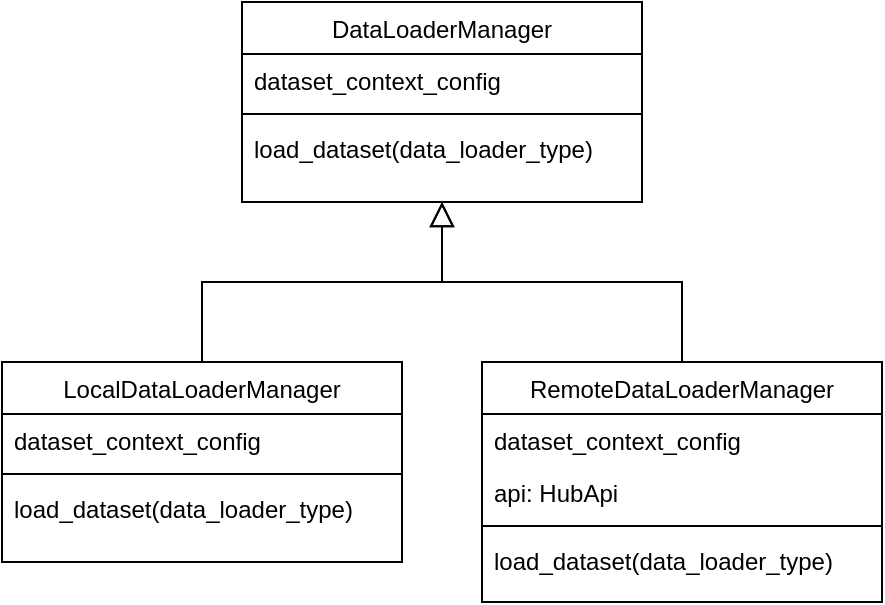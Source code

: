 <mxfile version="21.5.2" type="github" pages="2">
  <diagram id="C5RBs43oDa-KdzZeNtuy" name="v_0.1">
    <mxGraphModel dx="1839" dy="679" grid="1" gridSize="10" guides="1" tooltips="1" connect="1" arrows="1" fold="1" page="1" pageScale="1" pageWidth="827" pageHeight="1169" math="0" shadow="0">
      <root>
        <mxCell id="WIyWlLk6GJQsqaUBKTNV-0" />
        <mxCell id="WIyWlLk6GJQsqaUBKTNV-1" parent="WIyWlLk6GJQsqaUBKTNV-0" />
        <mxCell id="bggW8caEcqMbsjay8aiF-5" value="" style="rounded=0;orthogonalLoop=1;jettySize=auto;html=1;entryX=0.5;entryY=1;entryDx=0;entryDy=0;endArrow=block;endFill=0;endSize=10;startSize=10;exitX=0.5;exitY=0;exitDx=0;exitDy=0;edgeStyle=orthogonalEdgeStyle;" edge="1" parent="WIyWlLk6GJQsqaUBKTNV-1" source="mkIfRLMKfFLiGhOgmDnM-0" target="bggW8caEcqMbsjay8aiF-0">
          <mxGeometry relative="1" as="geometry">
            <mxPoint x="230" y="300" as="targetPoint" />
          </mxGeometry>
        </mxCell>
        <mxCell id="mkIfRLMKfFLiGhOgmDnM-0" value="RemoteDataLoaderManager" style="swimlane;fontStyle=0;align=center;verticalAlign=top;childLayout=stackLayout;horizontal=1;startSize=26;horizontalStack=0;resizeParent=1;resizeLast=0;collapsible=1;marginBottom=0;rounded=0;shadow=0;strokeWidth=1;" vertex="1" parent="WIyWlLk6GJQsqaUBKTNV-1">
          <mxGeometry x="120" y="360" width="200" height="120" as="geometry">
            <mxRectangle x="130" y="380" width="160" height="26" as="alternateBounds" />
          </mxGeometry>
        </mxCell>
        <mxCell id="mkIfRLMKfFLiGhOgmDnM-1" value="dataset_context_config" style="text;align=left;verticalAlign=top;spacingLeft=4;spacingRight=4;overflow=hidden;rotatable=0;points=[[0,0.5],[1,0.5]];portConstraint=eastwest;" vertex="1" parent="mkIfRLMKfFLiGhOgmDnM-0">
          <mxGeometry y="26" width="200" height="26" as="geometry" />
        </mxCell>
        <mxCell id="mkIfRLMKfFLiGhOgmDnM-2" value="api: HubApi" style="text;align=left;verticalAlign=top;spacingLeft=4;spacingRight=4;overflow=hidden;rotatable=0;points=[[0,0.5],[1,0.5]];portConstraint=eastwest;rounded=0;shadow=0;html=0;" vertex="1" parent="mkIfRLMKfFLiGhOgmDnM-0">
          <mxGeometry y="52" width="200" height="26" as="geometry" />
        </mxCell>
        <mxCell id="mkIfRLMKfFLiGhOgmDnM-3" value="" style="line;html=1;strokeWidth=1;align=left;verticalAlign=middle;spacingTop=-1;spacingLeft=3;spacingRight=3;rotatable=0;labelPosition=right;points=[];portConstraint=eastwest;" vertex="1" parent="mkIfRLMKfFLiGhOgmDnM-0">
          <mxGeometry y="78" width="200" height="8" as="geometry" />
        </mxCell>
        <mxCell id="mkIfRLMKfFLiGhOgmDnM-4" value="load_dataset(data_loader_type)" style="text;align=left;verticalAlign=top;spacingLeft=4;spacingRight=4;overflow=hidden;rotatable=0;points=[[0,0.5],[1,0.5]];portConstraint=eastwest;fontStyle=0" vertex="1" parent="mkIfRLMKfFLiGhOgmDnM-0">
          <mxGeometry y="86" width="200" height="26" as="geometry" />
        </mxCell>
        <mxCell id="bggW8caEcqMbsjay8aiF-0" value="DataLoaderManager" style="swimlane;fontStyle=0;align=center;verticalAlign=top;childLayout=stackLayout;horizontal=1;startSize=26;horizontalStack=0;resizeParent=1;resizeLast=0;collapsible=1;marginBottom=0;rounded=0;shadow=0;strokeWidth=1;" vertex="1" parent="WIyWlLk6GJQsqaUBKTNV-1">
          <mxGeometry y="180" width="200" height="100" as="geometry">
            <mxRectangle x="130" y="380" width="160" height="26" as="alternateBounds" />
          </mxGeometry>
        </mxCell>
        <mxCell id="bggW8caEcqMbsjay8aiF-1" value="dataset_context_config" style="text;align=left;verticalAlign=top;spacingLeft=4;spacingRight=4;overflow=hidden;rotatable=0;points=[[0,0.5],[1,0.5]];portConstraint=eastwest;" vertex="1" parent="bggW8caEcqMbsjay8aiF-0">
          <mxGeometry y="26" width="200" height="26" as="geometry" />
        </mxCell>
        <mxCell id="bggW8caEcqMbsjay8aiF-3" value="" style="line;html=1;strokeWidth=1;align=left;verticalAlign=middle;spacingTop=-1;spacingLeft=3;spacingRight=3;rotatable=0;labelPosition=right;points=[];portConstraint=eastwest;" vertex="1" parent="bggW8caEcqMbsjay8aiF-0">
          <mxGeometry y="52" width="200" height="8" as="geometry" />
        </mxCell>
        <mxCell id="bggW8caEcqMbsjay8aiF-4" value="load_dataset(data_loader_type)" style="text;align=left;verticalAlign=top;spacingLeft=4;spacingRight=4;overflow=hidden;rotatable=0;points=[[0,0.5],[1,0.5]];portConstraint=eastwest;fontStyle=0" vertex="1" parent="bggW8caEcqMbsjay8aiF-0">
          <mxGeometry y="60" width="200" height="26" as="geometry" />
        </mxCell>
        <mxCell id="tjKZMXYK2fLk1N85MihW-0" value="LocalDataLoaderManager" style="swimlane;fontStyle=0;align=center;verticalAlign=top;childLayout=stackLayout;horizontal=1;startSize=26;horizontalStack=0;resizeParent=1;resizeLast=0;collapsible=1;marginBottom=0;rounded=0;shadow=0;strokeWidth=1;" vertex="1" parent="WIyWlLk6GJQsqaUBKTNV-1">
          <mxGeometry x="-120" y="360" width="200" height="100" as="geometry">
            <mxRectangle x="130" y="380" width="160" height="26" as="alternateBounds" />
          </mxGeometry>
        </mxCell>
        <mxCell id="tjKZMXYK2fLk1N85MihW-1" value="dataset_context_config" style="text;align=left;verticalAlign=top;spacingLeft=4;spacingRight=4;overflow=hidden;rotatable=0;points=[[0,0.5],[1,0.5]];portConstraint=eastwest;" vertex="1" parent="tjKZMXYK2fLk1N85MihW-0">
          <mxGeometry y="26" width="200" height="26" as="geometry" />
        </mxCell>
        <mxCell id="tjKZMXYK2fLk1N85MihW-3" value="" style="line;html=1;strokeWidth=1;align=left;verticalAlign=middle;spacingTop=-1;spacingLeft=3;spacingRight=3;rotatable=0;labelPosition=right;points=[];portConstraint=eastwest;" vertex="1" parent="tjKZMXYK2fLk1N85MihW-0">
          <mxGeometry y="52" width="200" height="8" as="geometry" />
        </mxCell>
        <mxCell id="tjKZMXYK2fLk1N85MihW-4" value="load_dataset(data_loader_type)" style="text;align=left;verticalAlign=top;spacingLeft=4;spacingRight=4;overflow=hidden;rotatable=0;points=[[0,0.5],[1,0.5]];portConstraint=eastwest;fontStyle=0" vertex="1" parent="tjKZMXYK2fLk1N85MihW-0">
          <mxGeometry y="60" width="200" height="26" as="geometry" />
        </mxCell>
        <mxCell id="tjKZMXYK2fLk1N85MihW-5" value="" style="rounded=0;orthogonalLoop=1;jettySize=auto;html=1;endArrow=block;endFill=0;endSize=10;startSize=10;exitX=0.5;exitY=0;exitDx=0;exitDy=0;entryX=0.5;entryY=1;entryDx=0;entryDy=0;edgeStyle=orthogonalEdgeStyle;" edge="1" parent="WIyWlLk6GJQsqaUBKTNV-1" source="tjKZMXYK2fLk1N85MihW-0" target="bggW8caEcqMbsjay8aiF-0">
          <mxGeometry relative="1" as="geometry">
            <mxPoint x="230" y="370" as="sourcePoint" />
            <mxPoint x="210" y="280" as="targetPoint" />
          </mxGeometry>
        </mxCell>
      </root>
    </mxGraphModel>
  </diagram>
  <diagram id="YephYANBv8AwVeuibEls" name="demo">
    <mxGraphModel dx="1012" dy="679" grid="1" gridSize="10" guides="1" tooltips="1" connect="1" arrows="1" fold="1" page="1" pageScale="1" pageWidth="827" pageHeight="1169" math="0" shadow="0">
      <root>
        <mxCell id="0" />
        <mxCell id="1" parent="0" />
        <mxCell id="u9p4KUIXh91cp5A50ya_-1" value="Person" style="swimlane;fontStyle=2;align=center;verticalAlign=top;childLayout=stackLayout;horizontal=1;startSize=26;horizontalStack=0;resizeParent=1;resizeLast=0;collapsible=1;marginBottom=0;rounded=0;shadow=0;strokeWidth=1;" vertex="1" parent="1">
          <mxGeometry x="220" y="120" width="160" height="138" as="geometry">
            <mxRectangle x="230" y="140" width="160" height="26" as="alternateBounds" />
          </mxGeometry>
        </mxCell>
        <mxCell id="u9p4KUIXh91cp5A50ya_-2" value="Name" style="text;align=left;verticalAlign=top;spacingLeft=4;spacingRight=4;overflow=hidden;rotatable=0;points=[[0,0.5],[1,0.5]];portConstraint=eastwest;" vertex="1" parent="u9p4KUIXh91cp5A50ya_-1">
          <mxGeometry y="26" width="160" height="26" as="geometry" />
        </mxCell>
        <mxCell id="u9p4KUIXh91cp5A50ya_-3" value="Phone Number" style="text;align=left;verticalAlign=top;spacingLeft=4;spacingRight=4;overflow=hidden;rotatable=0;points=[[0,0.5],[1,0.5]];portConstraint=eastwest;rounded=0;shadow=0;html=0;" vertex="1" parent="u9p4KUIXh91cp5A50ya_-1">
          <mxGeometry y="52" width="160" height="26" as="geometry" />
        </mxCell>
        <mxCell id="u9p4KUIXh91cp5A50ya_-4" value="Email Address" style="text;align=left;verticalAlign=top;spacingLeft=4;spacingRight=4;overflow=hidden;rotatable=0;points=[[0,0.5],[1,0.5]];portConstraint=eastwest;rounded=0;shadow=0;html=0;" vertex="1" parent="u9p4KUIXh91cp5A50ya_-1">
          <mxGeometry y="78" width="160" height="26" as="geometry" />
        </mxCell>
        <mxCell id="u9p4KUIXh91cp5A50ya_-5" value="" style="line;html=1;strokeWidth=1;align=left;verticalAlign=middle;spacingTop=-1;spacingLeft=3;spacingRight=3;rotatable=0;labelPosition=right;points=[];portConstraint=eastwest;" vertex="1" parent="u9p4KUIXh91cp5A50ya_-1">
          <mxGeometry y="104" width="160" height="8" as="geometry" />
        </mxCell>
        <mxCell id="u9p4KUIXh91cp5A50ya_-6" value="Purchase Parking Pass" style="text;align=left;verticalAlign=top;spacingLeft=4;spacingRight=4;overflow=hidden;rotatable=0;points=[[0,0.5],[1,0.5]];portConstraint=eastwest;" vertex="1" parent="u9p4KUIXh91cp5A50ya_-1">
          <mxGeometry y="112" width="160" height="26" as="geometry" />
        </mxCell>
        <mxCell id="u9p4KUIXh91cp5A50ya_-7" value="Student" style="swimlane;fontStyle=0;align=center;verticalAlign=top;childLayout=stackLayout;horizontal=1;startSize=26;horizontalStack=0;resizeParent=1;resizeLast=0;collapsible=1;marginBottom=0;rounded=0;shadow=0;strokeWidth=1;" vertex="1" parent="1">
          <mxGeometry x="120" y="360" width="160" height="138" as="geometry">
            <mxRectangle x="130" y="380" width="160" height="26" as="alternateBounds" />
          </mxGeometry>
        </mxCell>
        <mxCell id="u9p4KUIXh91cp5A50ya_-8" value="Student Number" style="text;align=left;verticalAlign=top;spacingLeft=4;spacingRight=4;overflow=hidden;rotatable=0;points=[[0,0.5],[1,0.5]];portConstraint=eastwest;" vertex="1" parent="u9p4KUIXh91cp5A50ya_-7">
          <mxGeometry y="26" width="160" height="26" as="geometry" />
        </mxCell>
        <mxCell id="u9p4KUIXh91cp5A50ya_-9" value="Average Mark" style="text;align=left;verticalAlign=top;spacingLeft=4;spacingRight=4;overflow=hidden;rotatable=0;points=[[0,0.5],[1,0.5]];portConstraint=eastwest;rounded=0;shadow=0;html=0;" vertex="1" parent="u9p4KUIXh91cp5A50ya_-7">
          <mxGeometry y="52" width="160" height="26" as="geometry" />
        </mxCell>
        <mxCell id="u9p4KUIXh91cp5A50ya_-10" value="" style="line;html=1;strokeWidth=1;align=left;verticalAlign=middle;spacingTop=-1;spacingLeft=3;spacingRight=3;rotatable=0;labelPosition=right;points=[];portConstraint=eastwest;" vertex="1" parent="u9p4KUIXh91cp5A50ya_-7">
          <mxGeometry y="78" width="160" height="8" as="geometry" />
        </mxCell>
        <mxCell id="u9p4KUIXh91cp5A50ya_-11" value="Is Eligible To Enroll" style="text;align=left;verticalAlign=top;spacingLeft=4;spacingRight=4;overflow=hidden;rotatable=0;points=[[0,0.5],[1,0.5]];portConstraint=eastwest;fontStyle=4" vertex="1" parent="u9p4KUIXh91cp5A50ya_-7">
          <mxGeometry y="86" width="160" height="26" as="geometry" />
        </mxCell>
        <mxCell id="u9p4KUIXh91cp5A50ya_-12" value="Get Seminars Taken" style="text;align=left;verticalAlign=top;spacingLeft=4;spacingRight=4;overflow=hidden;rotatable=0;points=[[0,0.5],[1,0.5]];portConstraint=eastwest;" vertex="1" parent="u9p4KUIXh91cp5A50ya_-7">
          <mxGeometry y="112" width="160" height="26" as="geometry" />
        </mxCell>
        <mxCell id="u9p4KUIXh91cp5A50ya_-13" value="" style="endArrow=block;endSize=10;endFill=0;shadow=0;strokeWidth=1;rounded=0;edgeStyle=elbowEdgeStyle;elbow=vertical;" edge="1" parent="1" source="u9p4KUIXh91cp5A50ya_-7" target="u9p4KUIXh91cp5A50ya_-1">
          <mxGeometry width="160" relative="1" as="geometry">
            <mxPoint x="200" y="203" as="sourcePoint" />
            <mxPoint x="200" y="203" as="targetPoint" />
          </mxGeometry>
        </mxCell>
        <mxCell id="u9p4KUIXh91cp5A50ya_-14" value="Professor" style="swimlane;fontStyle=0;align=center;verticalAlign=top;childLayout=stackLayout;horizontal=1;startSize=26;horizontalStack=0;resizeParent=1;resizeLast=0;collapsible=1;marginBottom=0;rounded=0;shadow=0;strokeWidth=1;" vertex="1" parent="1">
          <mxGeometry x="330" y="360" width="160" height="70" as="geometry">
            <mxRectangle x="340" y="380" width="170" height="26" as="alternateBounds" />
          </mxGeometry>
        </mxCell>
        <mxCell id="u9p4KUIXh91cp5A50ya_-15" value="Salary" style="text;align=left;verticalAlign=top;spacingLeft=4;spacingRight=4;overflow=hidden;rotatable=0;points=[[0,0.5],[1,0.5]];portConstraint=eastwest;" vertex="1" parent="u9p4KUIXh91cp5A50ya_-14">
          <mxGeometry y="26" width="160" height="26" as="geometry" />
        </mxCell>
        <mxCell id="u9p4KUIXh91cp5A50ya_-16" value="" style="line;html=1;strokeWidth=1;align=left;verticalAlign=middle;spacingTop=-1;spacingLeft=3;spacingRight=3;rotatable=0;labelPosition=right;points=[];portConstraint=eastwest;" vertex="1" parent="u9p4KUIXh91cp5A50ya_-14">
          <mxGeometry y="52" width="160" height="8" as="geometry" />
        </mxCell>
        <mxCell id="u9p4KUIXh91cp5A50ya_-17" value="" style="endArrow=block;endSize=10;endFill=0;shadow=0;strokeWidth=1;rounded=0;edgeStyle=elbowEdgeStyle;elbow=vertical;" edge="1" parent="1" source="u9p4KUIXh91cp5A50ya_-14">
          <mxGeometry width="160" relative="1" as="geometry">
            <mxPoint x="210" y="373" as="sourcePoint" />
            <mxPoint x="300" y="258" as="targetPoint" />
          </mxGeometry>
        </mxCell>
        <mxCell id="u9p4KUIXh91cp5A50ya_-18" value="Address" style="swimlane;fontStyle=0;align=center;verticalAlign=top;childLayout=stackLayout;horizontal=1;startSize=26;horizontalStack=0;resizeParent=1;resizeLast=0;collapsible=1;marginBottom=0;rounded=0;shadow=0;strokeWidth=1;" vertex="1" parent="1">
          <mxGeometry x="508" y="120" width="160" height="216" as="geometry">
            <mxRectangle x="550" y="140" width="160" height="26" as="alternateBounds" />
          </mxGeometry>
        </mxCell>
        <mxCell id="u9p4KUIXh91cp5A50ya_-19" value="Street" style="text;align=left;verticalAlign=top;spacingLeft=4;spacingRight=4;overflow=hidden;rotatable=0;points=[[0,0.5],[1,0.5]];portConstraint=eastwest;" vertex="1" parent="u9p4KUIXh91cp5A50ya_-18">
          <mxGeometry y="26" width="160" height="26" as="geometry" />
        </mxCell>
        <mxCell id="u9p4KUIXh91cp5A50ya_-20" value="City" style="text;align=left;verticalAlign=top;spacingLeft=4;spacingRight=4;overflow=hidden;rotatable=0;points=[[0,0.5],[1,0.5]];portConstraint=eastwest;rounded=0;shadow=0;html=0;" vertex="1" parent="u9p4KUIXh91cp5A50ya_-18">
          <mxGeometry y="52" width="160" height="26" as="geometry" />
        </mxCell>
        <mxCell id="u9p4KUIXh91cp5A50ya_-21" value="State" style="text;align=left;verticalAlign=top;spacingLeft=4;spacingRight=4;overflow=hidden;rotatable=0;points=[[0,0.5],[1,0.5]];portConstraint=eastwest;rounded=0;shadow=0;html=0;" vertex="1" parent="u9p4KUIXh91cp5A50ya_-18">
          <mxGeometry y="78" width="160" height="26" as="geometry" />
        </mxCell>
        <mxCell id="u9p4KUIXh91cp5A50ya_-22" value="Postal Code" style="text;align=left;verticalAlign=top;spacingLeft=4;spacingRight=4;overflow=hidden;rotatable=0;points=[[0,0.5],[1,0.5]];portConstraint=eastwest;rounded=0;shadow=0;html=0;" vertex="1" parent="u9p4KUIXh91cp5A50ya_-18">
          <mxGeometry y="104" width="160" height="26" as="geometry" />
        </mxCell>
        <mxCell id="u9p4KUIXh91cp5A50ya_-23" value="Country" style="text;align=left;verticalAlign=top;spacingLeft=4;spacingRight=4;overflow=hidden;rotatable=0;points=[[0,0.5],[1,0.5]];portConstraint=eastwest;rounded=0;shadow=0;html=0;" vertex="1" parent="u9p4KUIXh91cp5A50ya_-18">
          <mxGeometry y="130" width="160" height="26" as="geometry" />
        </mxCell>
        <mxCell id="u9p4KUIXh91cp5A50ya_-24" value="" style="line;html=1;strokeWidth=1;align=left;verticalAlign=middle;spacingTop=-1;spacingLeft=3;spacingRight=3;rotatable=0;labelPosition=right;points=[];portConstraint=eastwest;" vertex="1" parent="u9p4KUIXh91cp5A50ya_-18">
          <mxGeometry y="156" width="160" height="8" as="geometry" />
        </mxCell>
        <mxCell id="u9p4KUIXh91cp5A50ya_-25" value="Validate" style="text;align=left;verticalAlign=top;spacingLeft=4;spacingRight=4;overflow=hidden;rotatable=0;points=[[0,0.5],[1,0.5]];portConstraint=eastwest;" vertex="1" parent="u9p4KUIXh91cp5A50ya_-18">
          <mxGeometry y="164" width="160" height="26" as="geometry" />
        </mxCell>
        <mxCell id="u9p4KUIXh91cp5A50ya_-26" value="Output As Label" style="text;align=left;verticalAlign=top;spacingLeft=4;spacingRight=4;overflow=hidden;rotatable=0;points=[[0,0.5],[1,0.5]];portConstraint=eastwest;" vertex="1" parent="u9p4KUIXh91cp5A50ya_-18">
          <mxGeometry y="190" width="160" height="26" as="geometry" />
        </mxCell>
        <mxCell id="u9p4KUIXh91cp5A50ya_-27" value="" style="endArrow=open;shadow=0;strokeWidth=1;rounded=0;endFill=1;edgeStyle=elbowEdgeStyle;elbow=vertical;" edge="1" parent="1" source="u9p4KUIXh91cp5A50ya_-1" target="u9p4KUIXh91cp5A50ya_-18">
          <mxGeometry x="0.5" y="41" relative="1" as="geometry">
            <mxPoint x="380" y="192" as="sourcePoint" />
            <mxPoint x="540" y="192" as="targetPoint" />
            <mxPoint x="-40" y="32" as="offset" />
          </mxGeometry>
        </mxCell>
        <mxCell id="u9p4KUIXh91cp5A50ya_-28" value="0..1" style="resizable=0;align=left;verticalAlign=bottom;labelBackgroundColor=none;fontSize=12;" connectable="0" vertex="1" parent="u9p4KUIXh91cp5A50ya_-27">
          <mxGeometry x="-1" relative="1" as="geometry">
            <mxPoint y="4" as="offset" />
          </mxGeometry>
        </mxCell>
        <mxCell id="u9p4KUIXh91cp5A50ya_-29" value="1" style="resizable=0;align=right;verticalAlign=bottom;labelBackgroundColor=none;fontSize=12;" connectable="0" vertex="1" parent="u9p4KUIXh91cp5A50ya_-27">
          <mxGeometry x="1" relative="1" as="geometry">
            <mxPoint x="-7" y="4" as="offset" />
          </mxGeometry>
        </mxCell>
        <mxCell id="u9p4KUIXh91cp5A50ya_-30" value="lives at" style="text;html=1;resizable=0;points=[];;align=center;verticalAlign=middle;labelBackgroundColor=none;rounded=0;shadow=0;strokeWidth=1;fontSize=12;" vertex="1" connectable="0" parent="u9p4KUIXh91cp5A50ya_-27">
          <mxGeometry x="0.5" y="49" relative="1" as="geometry">
            <mxPoint x="-38" y="40" as="offset" />
          </mxGeometry>
        </mxCell>
      </root>
    </mxGraphModel>
  </diagram>
</mxfile>

